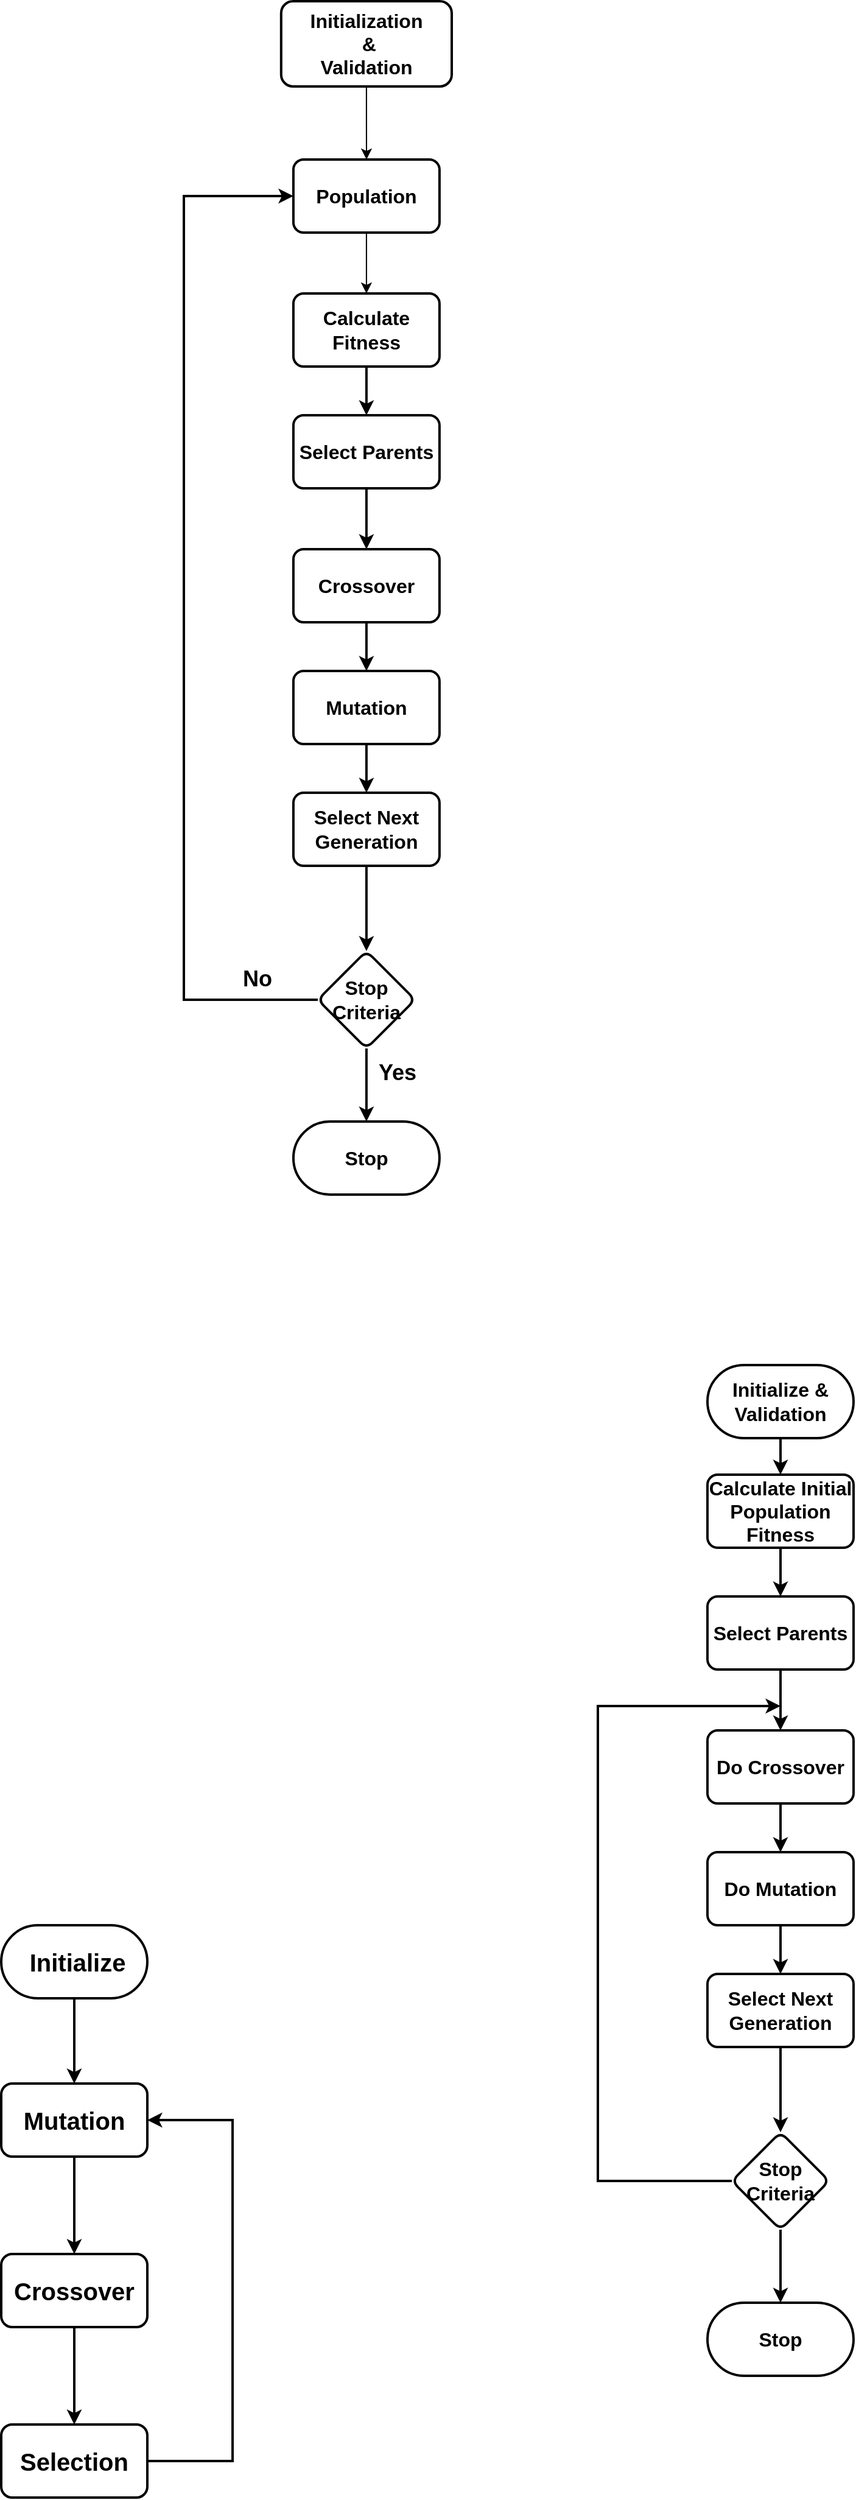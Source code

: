 <mxfile version="23.1.7" type="github">
  <diagram name="Page-1" id="4hEOexckLc0ACAdljVB-">
    <mxGraphModel dx="749" dy="2252" grid="1" gridSize="10" guides="1" tooltips="1" connect="1" arrows="1" fold="1" page="1" pageScale="1" pageWidth="827" pageHeight="1169" math="0" shadow="0">
      <root>
        <mxCell id="0" />
        <mxCell id="1" parent="0" />
        <mxCell id="CeoYkxbKm9mVOTRlOJ4_-3" style="edgeStyle=orthogonalEdgeStyle;rounded=0;orthogonalLoop=1;jettySize=auto;html=1;entryX=0.5;entryY=0;entryDx=0;entryDy=0;strokeWidth=2;fontSize=20;fontStyle=1" parent="1" source="CeoYkxbKm9mVOTRlOJ4_-1" target="CeoYkxbKm9mVOTRlOJ4_-2" edge="1">
          <mxGeometry relative="1" as="geometry" />
        </mxCell>
        <mxCell id="CeoYkxbKm9mVOTRlOJ4_-1" value="&amp;nbsp;Initialize" style="rounded=1;whiteSpace=wrap;html=1;strokeWidth=2;fontSize=20;fontStyle=1;arcSize=50;" parent="1" vertex="1">
          <mxGeometry x="80" y="540" width="120" height="60" as="geometry" />
        </mxCell>
        <mxCell id="CeoYkxbKm9mVOTRlOJ4_-5" value="" style="edgeStyle=orthogonalEdgeStyle;rounded=0;orthogonalLoop=1;jettySize=auto;html=1;strokeWidth=2;fontSize=20;fontStyle=1" parent="1" source="CeoYkxbKm9mVOTRlOJ4_-2" target="CeoYkxbKm9mVOTRlOJ4_-4" edge="1">
          <mxGeometry relative="1" as="geometry" />
        </mxCell>
        <mxCell id="CeoYkxbKm9mVOTRlOJ4_-2" value="Mutation" style="rounded=1;whiteSpace=wrap;html=1;strokeWidth=2;fontSize=20;fontStyle=1" parent="1" vertex="1">
          <mxGeometry x="80" y="670" width="120" height="60" as="geometry" />
        </mxCell>
        <mxCell id="CeoYkxbKm9mVOTRlOJ4_-7" value="" style="edgeStyle=orthogonalEdgeStyle;rounded=0;orthogonalLoop=1;jettySize=auto;html=1;strokeWidth=2;fontSize=20;fontStyle=1" parent="1" source="CeoYkxbKm9mVOTRlOJ4_-4" target="CeoYkxbKm9mVOTRlOJ4_-6" edge="1">
          <mxGeometry relative="1" as="geometry" />
        </mxCell>
        <mxCell id="CeoYkxbKm9mVOTRlOJ4_-4" value="Crossover" style="whiteSpace=wrap;html=1;rounded=1;strokeWidth=2;fontSize=20;fontStyle=1" parent="1" vertex="1">
          <mxGeometry x="80" y="810" width="120" height="60" as="geometry" />
        </mxCell>
        <mxCell id="CeoYkxbKm9mVOTRlOJ4_-8" style="edgeStyle=orthogonalEdgeStyle;rounded=0;orthogonalLoop=1;jettySize=auto;html=1;exitX=1;exitY=0.5;exitDx=0;exitDy=0;entryX=1;entryY=0.5;entryDx=0;entryDy=0;strokeWidth=2;fontSize=20;fontStyle=1" parent="1" source="CeoYkxbKm9mVOTRlOJ4_-6" target="CeoYkxbKm9mVOTRlOJ4_-2" edge="1">
          <mxGeometry relative="1" as="geometry">
            <Array as="points">
              <mxPoint x="270" y="980" />
              <mxPoint x="270" y="700" />
            </Array>
          </mxGeometry>
        </mxCell>
        <mxCell id="CeoYkxbKm9mVOTRlOJ4_-6" value="Selection" style="whiteSpace=wrap;html=1;rounded=1;strokeWidth=2;fontSize=20;fontStyle=1" parent="1" vertex="1">
          <mxGeometry x="80" y="950" width="120" height="60" as="geometry" />
        </mxCell>
        <mxCell id="CeoYkxbKm9mVOTRlOJ4_-11" value="" style="edgeStyle=orthogonalEdgeStyle;rounded=0;orthogonalLoop=1;jettySize=auto;html=1;fontSize=16;fontStyle=1;strokeWidth=2;" parent="1" source="CeoYkxbKm9mVOTRlOJ4_-9" target="CeoYkxbKm9mVOTRlOJ4_-10" edge="1">
          <mxGeometry relative="1" as="geometry" />
        </mxCell>
        <mxCell id="CeoYkxbKm9mVOTRlOJ4_-9" value="Initialize &amp;amp; Validation" style="rounded=1;whiteSpace=wrap;html=1;arcSize=50;fontSize=16;fontStyle=1;strokeWidth=2;" parent="1" vertex="1">
          <mxGeometry x="660" y="80" width="120" height="60" as="geometry" />
        </mxCell>
        <mxCell id="CeoYkxbKm9mVOTRlOJ4_-13" value="" style="edgeStyle=orthogonalEdgeStyle;rounded=0;orthogonalLoop=1;jettySize=auto;html=1;fontSize=16;fontStyle=1;strokeWidth=2;" parent="1" source="CeoYkxbKm9mVOTRlOJ4_-10" target="CeoYkxbKm9mVOTRlOJ4_-12" edge="1">
          <mxGeometry relative="1" as="geometry" />
        </mxCell>
        <mxCell id="CeoYkxbKm9mVOTRlOJ4_-10" value="Calculate Initial Population Fitness" style="whiteSpace=wrap;html=1;rounded=1;arcSize=14;fontSize=16;fontStyle=1;strokeWidth=2;" parent="1" vertex="1">
          <mxGeometry x="660" y="170" width="120" height="60" as="geometry" />
        </mxCell>
        <mxCell id="CeoYkxbKm9mVOTRlOJ4_-15" value="" style="edgeStyle=orthogonalEdgeStyle;rounded=0;orthogonalLoop=1;jettySize=auto;html=1;fontSize=16;fontStyle=1;strokeWidth=2;" parent="1" source="CeoYkxbKm9mVOTRlOJ4_-12" target="CeoYkxbKm9mVOTRlOJ4_-14" edge="1">
          <mxGeometry relative="1" as="geometry" />
        </mxCell>
        <mxCell id="CeoYkxbKm9mVOTRlOJ4_-12" value="Select Parents" style="whiteSpace=wrap;html=1;rounded=1;arcSize=14;fontSize=16;fontStyle=1;strokeWidth=2;" parent="1" vertex="1">
          <mxGeometry x="660" y="270" width="120" height="60" as="geometry" />
        </mxCell>
        <mxCell id="CeoYkxbKm9mVOTRlOJ4_-17" value="" style="edgeStyle=orthogonalEdgeStyle;rounded=0;orthogonalLoop=1;jettySize=auto;html=1;fontSize=16;fontStyle=1;strokeWidth=2;" parent="1" source="CeoYkxbKm9mVOTRlOJ4_-14" target="CeoYkxbKm9mVOTRlOJ4_-16" edge="1">
          <mxGeometry relative="1" as="geometry" />
        </mxCell>
        <mxCell id="CeoYkxbKm9mVOTRlOJ4_-14" value="Do Crossover" style="whiteSpace=wrap;html=1;rounded=1;arcSize=14;fontSize=16;fontStyle=1;strokeWidth=2;" parent="1" vertex="1">
          <mxGeometry x="660" y="380" width="120" height="60" as="geometry" />
        </mxCell>
        <mxCell id="CeoYkxbKm9mVOTRlOJ4_-19" value="" style="edgeStyle=orthogonalEdgeStyle;rounded=0;orthogonalLoop=1;jettySize=auto;html=1;fontSize=16;fontStyle=1;strokeWidth=2;" parent="1" source="CeoYkxbKm9mVOTRlOJ4_-16" target="CeoYkxbKm9mVOTRlOJ4_-18" edge="1">
          <mxGeometry relative="1" as="geometry" />
        </mxCell>
        <mxCell id="CeoYkxbKm9mVOTRlOJ4_-16" value="Do Mutation" style="whiteSpace=wrap;html=1;rounded=1;arcSize=14;fontSize=16;fontStyle=1;strokeWidth=2;" parent="1" vertex="1">
          <mxGeometry x="660" y="480" width="120" height="60" as="geometry" />
        </mxCell>
        <mxCell id="CeoYkxbKm9mVOTRlOJ4_-21" value="" style="edgeStyle=orthogonalEdgeStyle;rounded=0;orthogonalLoop=1;jettySize=auto;html=1;fontSize=16;fontStyle=1;strokeWidth=2;" parent="1" source="CeoYkxbKm9mVOTRlOJ4_-18" target="CeoYkxbKm9mVOTRlOJ4_-20" edge="1">
          <mxGeometry relative="1" as="geometry" />
        </mxCell>
        <mxCell id="CeoYkxbKm9mVOTRlOJ4_-18" value="Select Next Generation" style="whiteSpace=wrap;html=1;rounded=1;arcSize=14;fontSize=16;fontStyle=1;strokeWidth=2;" parent="1" vertex="1">
          <mxGeometry x="660" y="580" width="120" height="60" as="geometry" />
        </mxCell>
        <mxCell id="CeoYkxbKm9mVOTRlOJ4_-22" style="edgeStyle=orthogonalEdgeStyle;rounded=0;orthogonalLoop=1;jettySize=auto;html=1;exitX=0;exitY=0.5;exitDx=0;exitDy=0;fontSize=16;fontStyle=1;strokeWidth=2;" parent="1" source="CeoYkxbKm9mVOTRlOJ4_-20" edge="1">
          <mxGeometry relative="1" as="geometry">
            <mxPoint x="720" y="360" as="targetPoint" />
            <Array as="points">
              <mxPoint x="570" y="750" />
              <mxPoint x="570" y="360" />
            </Array>
          </mxGeometry>
        </mxCell>
        <mxCell id="CeoYkxbKm9mVOTRlOJ4_-24" value="" style="edgeStyle=orthogonalEdgeStyle;rounded=0;orthogonalLoop=1;jettySize=auto;html=1;fontSize=16;fontStyle=1;strokeWidth=2;" parent="1" source="CeoYkxbKm9mVOTRlOJ4_-20" target="CeoYkxbKm9mVOTRlOJ4_-23" edge="1">
          <mxGeometry relative="1" as="geometry" />
        </mxCell>
        <mxCell id="CeoYkxbKm9mVOTRlOJ4_-20" value="Stop Criteria" style="rhombus;whiteSpace=wrap;html=1;rounded=1;arcSize=14;fontSize=16;fontStyle=1;strokeWidth=2;" parent="1" vertex="1">
          <mxGeometry x="680" y="710" width="80" height="80" as="geometry" />
        </mxCell>
        <mxCell id="CeoYkxbKm9mVOTRlOJ4_-23" value="Stop" style="whiteSpace=wrap;html=1;rounded=1;arcSize=50;fontSize=16;fontStyle=1;strokeWidth=2;" parent="1" vertex="1">
          <mxGeometry x="660" y="850" width="120" height="60" as="geometry" />
        </mxCell>
        <mxCell id="kV9LDgmwwkvZt-O0b2Ao-18" value="" style="edgeStyle=orthogonalEdgeStyle;rounded=0;orthogonalLoop=1;jettySize=auto;html=1;" edge="1" parent="1" source="kV9LDgmwwkvZt-O0b2Ao-2" target="kV9LDgmwwkvZt-O0b2Ao-17">
          <mxGeometry relative="1" as="geometry" />
        </mxCell>
        <mxCell id="kV9LDgmwwkvZt-O0b2Ao-2" value="Initialization&lt;br&gt;&amp;nbsp;&amp;amp; &lt;br&gt;Validation" style="rounded=1;whiteSpace=wrap;html=1;arcSize=14;fontSize=16;fontStyle=1;strokeWidth=2;" vertex="1" parent="1">
          <mxGeometry x="309.9" y="-1040" width="140.1" height="70" as="geometry" />
        </mxCell>
        <mxCell id="kV9LDgmwwkvZt-O0b2Ao-3" value="" style="edgeStyle=orthogonalEdgeStyle;rounded=0;orthogonalLoop=1;jettySize=auto;html=1;fontSize=16;fontStyle=1;strokeWidth=2;" edge="1" source="kV9LDgmwwkvZt-O0b2Ao-4" target="kV9LDgmwwkvZt-O0b2Ao-6" parent="1">
          <mxGeometry relative="1" as="geometry" />
        </mxCell>
        <mxCell id="kV9LDgmwwkvZt-O0b2Ao-4" value="Calculate Fitness" style="whiteSpace=wrap;html=1;rounded=1;arcSize=14;fontSize=16;fontStyle=1;strokeWidth=2;" vertex="1" parent="1">
          <mxGeometry x="319.95" y="-800" width="120" height="60" as="geometry" />
        </mxCell>
        <mxCell id="kV9LDgmwwkvZt-O0b2Ao-5" value="" style="edgeStyle=orthogonalEdgeStyle;rounded=0;orthogonalLoop=1;jettySize=auto;html=1;fontSize=16;fontStyle=1;strokeWidth=2;" edge="1" source="kV9LDgmwwkvZt-O0b2Ao-6" target="kV9LDgmwwkvZt-O0b2Ao-8" parent="1">
          <mxGeometry relative="1" as="geometry" />
        </mxCell>
        <mxCell id="kV9LDgmwwkvZt-O0b2Ao-6" value="Select Parents" style="whiteSpace=wrap;html=1;rounded=1;arcSize=14;fontSize=16;fontStyle=1;strokeWidth=2;" vertex="1" parent="1">
          <mxGeometry x="319.95" y="-700" width="120" height="60" as="geometry" />
        </mxCell>
        <mxCell id="kV9LDgmwwkvZt-O0b2Ao-7" value="" style="edgeStyle=orthogonalEdgeStyle;rounded=0;orthogonalLoop=1;jettySize=auto;html=1;fontSize=16;fontStyle=1;strokeWidth=2;" edge="1" source="kV9LDgmwwkvZt-O0b2Ao-8" target="kV9LDgmwwkvZt-O0b2Ao-10" parent="1">
          <mxGeometry relative="1" as="geometry" />
        </mxCell>
        <mxCell id="kV9LDgmwwkvZt-O0b2Ao-8" value="Crossover" style="whiteSpace=wrap;html=1;rounded=1;arcSize=14;fontSize=16;fontStyle=1;strokeWidth=2;" vertex="1" parent="1">
          <mxGeometry x="319.95" y="-590" width="120" height="60" as="geometry" />
        </mxCell>
        <mxCell id="kV9LDgmwwkvZt-O0b2Ao-9" value="" style="edgeStyle=orthogonalEdgeStyle;rounded=0;orthogonalLoop=1;jettySize=auto;html=1;fontSize=16;fontStyle=1;strokeWidth=2;" edge="1" source="kV9LDgmwwkvZt-O0b2Ao-10" target="kV9LDgmwwkvZt-O0b2Ao-12" parent="1">
          <mxGeometry relative="1" as="geometry" />
        </mxCell>
        <mxCell id="kV9LDgmwwkvZt-O0b2Ao-10" value="Mutation" style="whiteSpace=wrap;html=1;rounded=1;arcSize=14;fontSize=16;fontStyle=1;strokeWidth=2;" vertex="1" parent="1">
          <mxGeometry x="319.95" y="-490" width="120" height="60" as="geometry" />
        </mxCell>
        <mxCell id="kV9LDgmwwkvZt-O0b2Ao-11" value="" style="edgeStyle=orthogonalEdgeStyle;rounded=0;orthogonalLoop=1;jettySize=auto;html=1;fontSize=16;fontStyle=1;strokeWidth=2;" edge="1" source="kV9LDgmwwkvZt-O0b2Ao-12" target="kV9LDgmwwkvZt-O0b2Ao-15" parent="1">
          <mxGeometry relative="1" as="geometry" />
        </mxCell>
        <mxCell id="kV9LDgmwwkvZt-O0b2Ao-12" value="Select Next Generation" style="whiteSpace=wrap;html=1;rounded=1;arcSize=14;fontSize=16;fontStyle=1;strokeWidth=2;" vertex="1" parent="1">
          <mxGeometry x="319.95" y="-390" width="120" height="60" as="geometry" />
        </mxCell>
        <mxCell id="kV9LDgmwwkvZt-O0b2Ao-13" style="edgeStyle=orthogonalEdgeStyle;rounded=0;orthogonalLoop=1;jettySize=auto;html=1;exitX=0;exitY=0.5;exitDx=0;exitDy=0;fontSize=16;fontStyle=1;strokeWidth=2;entryX=0;entryY=0.5;entryDx=0;entryDy=0;" edge="1" source="kV9LDgmwwkvZt-O0b2Ao-15" parent="1" target="kV9LDgmwwkvZt-O0b2Ao-17">
          <mxGeometry relative="1" as="geometry">
            <mxPoint x="379.95" y="-610" as="targetPoint" />
            <Array as="points">
              <mxPoint x="230" y="-220" />
              <mxPoint x="230" y="-880" />
            </Array>
          </mxGeometry>
        </mxCell>
        <mxCell id="kV9LDgmwwkvZt-O0b2Ao-14" value="" style="edgeStyle=orthogonalEdgeStyle;rounded=0;orthogonalLoop=1;jettySize=auto;html=1;fontSize=16;fontStyle=1;strokeWidth=2;" edge="1" source="kV9LDgmwwkvZt-O0b2Ao-15" target="kV9LDgmwwkvZt-O0b2Ao-16" parent="1">
          <mxGeometry relative="1" as="geometry" />
        </mxCell>
        <mxCell id="kV9LDgmwwkvZt-O0b2Ao-15" value="Stop Criteria" style="rhombus;whiteSpace=wrap;html=1;rounded=1;arcSize=14;fontSize=16;fontStyle=1;strokeWidth=2;" vertex="1" parent="1">
          <mxGeometry x="339.95" y="-260" width="80" height="80" as="geometry" />
        </mxCell>
        <mxCell id="kV9LDgmwwkvZt-O0b2Ao-16" value="Stop" style="whiteSpace=wrap;html=1;rounded=1;arcSize=50;fontSize=16;fontStyle=1;strokeWidth=2;" vertex="1" parent="1">
          <mxGeometry x="319.95" y="-120" width="120" height="60" as="geometry" />
        </mxCell>
        <mxCell id="kV9LDgmwwkvZt-O0b2Ao-19" style="edgeStyle=orthogonalEdgeStyle;rounded=0;orthogonalLoop=1;jettySize=auto;html=1;exitX=0.5;exitY=1;exitDx=0;exitDy=0;entryX=0.5;entryY=0;entryDx=0;entryDy=0;" edge="1" parent="1" source="kV9LDgmwwkvZt-O0b2Ao-17" target="kV9LDgmwwkvZt-O0b2Ao-4">
          <mxGeometry relative="1" as="geometry" />
        </mxCell>
        <mxCell id="kV9LDgmwwkvZt-O0b2Ao-17" value="Population" style="whiteSpace=wrap;html=1;fontSize=16;rounded=1;arcSize=14;fontStyle=1;strokeWidth=2;" vertex="1" parent="1">
          <mxGeometry x="319.95" y="-910" width="120" height="60" as="geometry" />
        </mxCell>
        <mxCell id="kV9LDgmwwkvZt-O0b2Ao-20" value="No" style="text;html=1;align=center;verticalAlign=middle;resizable=0;points=[];autosize=1;strokeColor=none;fillColor=none;fontStyle=1;fontSize=18;" vertex="1" parent="1">
          <mxGeometry x="265" y="-257" width="50" height="40" as="geometry" />
        </mxCell>
        <mxCell id="kV9LDgmwwkvZt-O0b2Ao-21" value="Yes" style="text;html=1;align=center;verticalAlign=middle;resizable=0;points=[];autosize=1;strokeColor=none;fillColor=none;fontStyle=1;fontSize=18;" vertex="1" parent="1">
          <mxGeometry x="380" y="-180" width="50" height="40" as="geometry" />
        </mxCell>
      </root>
    </mxGraphModel>
  </diagram>
</mxfile>
